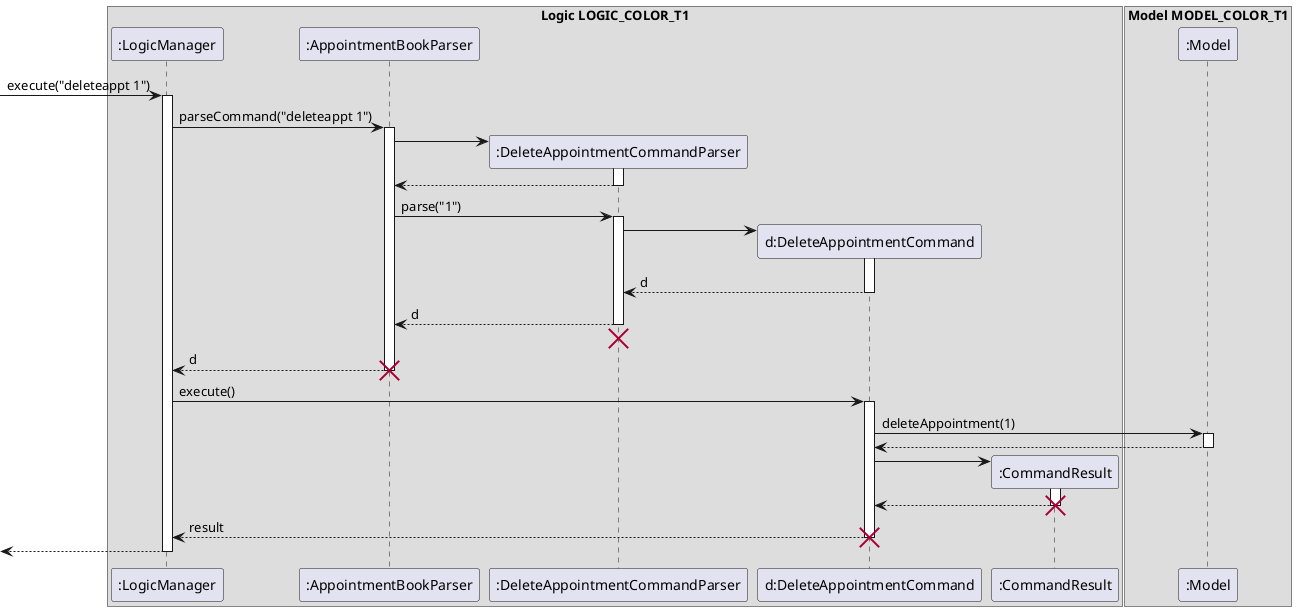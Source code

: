 @startuml

box Logic LOGIC_COLOR_T1
participant ":LogicManager" as LogicManager
participant ":AppointmentBookParser" as AppointmentBookParser
participant ":DeleteAppointmentCommandParser" as DeleteAppointmentCommandParser
participant "d:DeleteAppointmentCommand" as DeleteAppointmentCommand
participant ":CommandResult" as CommandResult
end box

box Model MODEL_COLOR_T1
participant ":Model" as Model
end box

[-> LogicManager : execute("deleteappt 1")
activate LogicManager

LogicManager -> AppointmentBookParser : parseCommand("deleteappt 1")
activate AppointmentBookParser

create DeleteAppointmentCommandParser
AppointmentBookParser -> DeleteAppointmentCommandParser
activate DeleteAppointmentCommandParser

DeleteAppointmentCommandParser --> AppointmentBookParser
deactivate DeleteAppointmentCommandParser

AppointmentBookParser -> DeleteAppointmentCommandParser : parse("1")
activate DeleteAppointmentCommandParser

create DeleteAppointmentCommand
DeleteAppointmentCommandParser -> DeleteAppointmentCommand
activate DeleteAppointmentCommand

DeleteAppointmentCommand --> DeleteAppointmentCommandParser : d
deactivate DeleteAppointmentCommand

DeleteAppointmentCommandParser --> AppointmentBookParser : d
deactivate DeleteAppointmentCommandParser
'Hidden arrow to position the destroy marker below the end of the activation bar.
DeleteAppointmentCommandParser -[hidden]-> AppointmentBookParser
destroy DeleteAppointmentCommandParser

AppointmentBookParser --> LogicManager : d
destroy AppointmentBookParser

LogicManager -> DeleteAppointmentCommand : execute()
activate DeleteAppointmentCommand

DeleteAppointmentCommand -> Model : deleteAppointment(1)
activate Model

Model --> DeleteAppointmentCommand
deactivate Model

create CommandResult
DeleteAppointmentCommand -> CommandResult
activate CommandResult

CommandResult --> DeleteAppointmentCommand
destroy CommandResult


DeleteAppointmentCommand --> LogicManager : result
destroy DeleteAppointmentCommand

[<--LogicManager
deactivate LogicManager
@enduml
